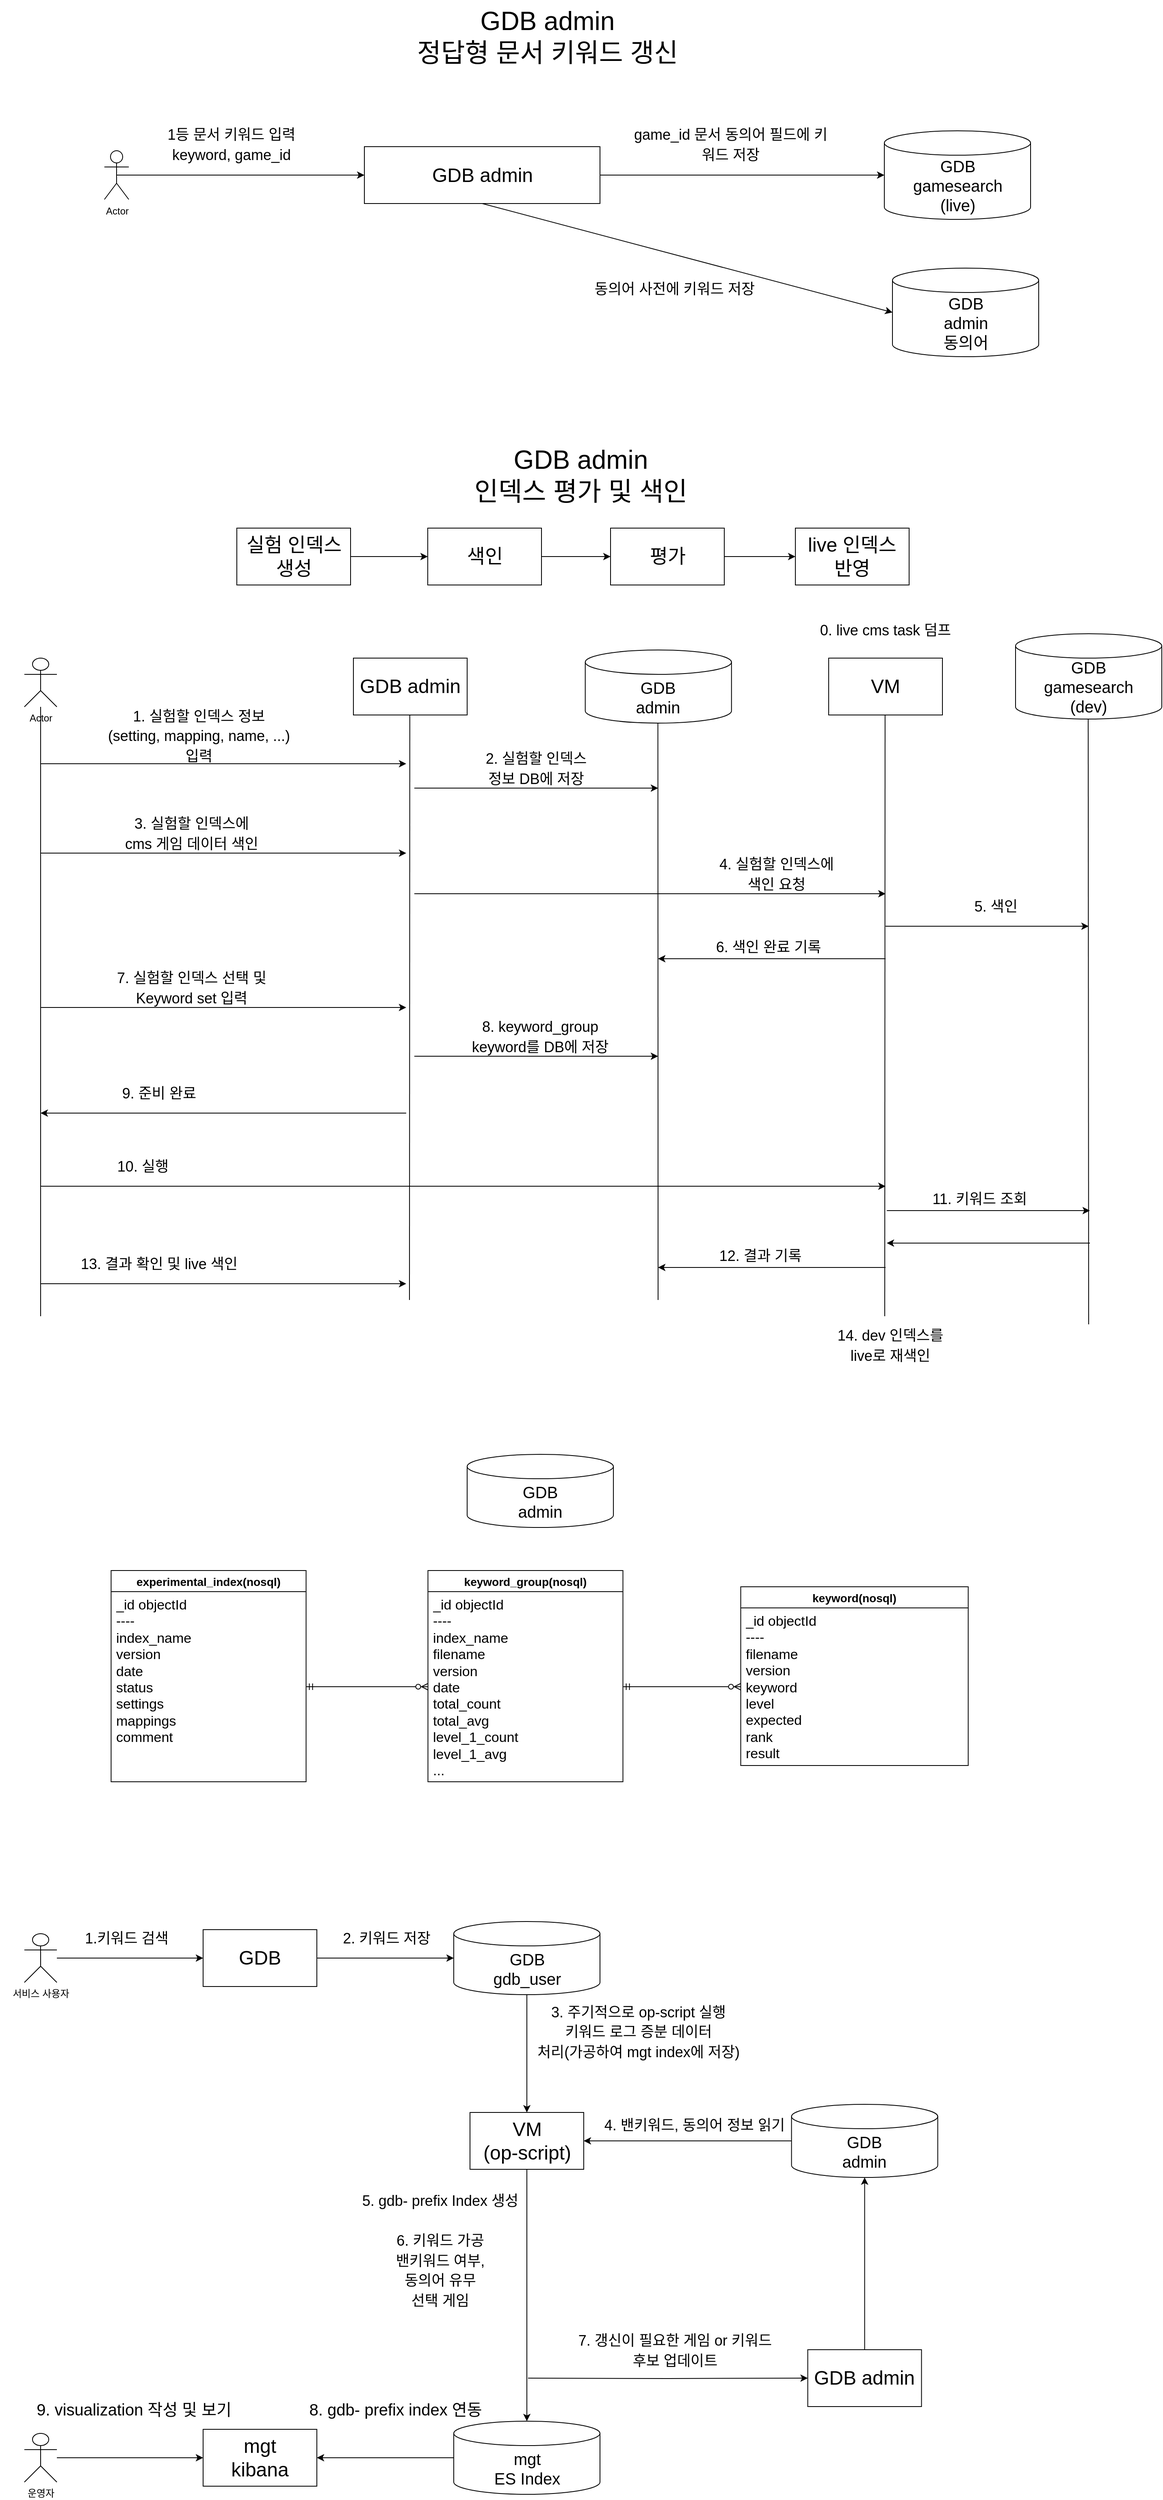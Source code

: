 <mxfile version="21.2.9" type="github">
  <diagram name="페이지-1" id="wMU4Spr5B8NG2VynbrcT">
    <mxGraphModel dx="6874" dy="-137" grid="1" gridSize="10" guides="1" tooltips="1" connect="1" arrows="1" fold="1" page="1" pageScale="1" pageWidth="827" pageHeight="1169" math="0" shadow="0">
      <root>
        <mxCell id="0" />
        <mxCell id="1" parent="0" />
        <mxCell id="kOj9zgRLDcuydEbsRaON-1" value="&lt;span style=&quot;font-size: 32px;&quot;&gt;GDB admin&lt;br&gt;정답형 문서 키워드 갱신&lt;br&gt;&lt;/span&gt;" style="text;html=1;strokeColor=none;fillColor=none;align=center;verticalAlign=middle;whiteSpace=wrap;rounded=0;" parent="1" vertex="1">
          <mxGeometry x="-4431.5" y="1200" width="510" height="90" as="geometry" />
        </mxCell>
        <mxCell id="kOj9zgRLDcuydEbsRaON-2" value="keyword_group(nosql)" style="swimlane;fontStyle=1;childLayout=stackLayout;horizontal=1;startSize=26;horizontalStack=0;resizeParent=1;resizeParentMax=0;resizeLast=0;collapsible=1;marginBottom=0;align=center;fontSize=14;" parent="1" vertex="1">
          <mxGeometry x="-4323.25" y="3133" width="240" height="260" as="geometry" />
        </mxCell>
        <mxCell id="kOj9zgRLDcuydEbsRaON-3" value="&lt;div&gt;_id objectId&lt;/div&gt;&lt;div&gt;----&lt;/div&gt;&lt;div&gt;index_name&lt;/div&gt;&lt;div&gt;filename&lt;/div&gt;&lt;div&gt;version&lt;/div&gt;&lt;div&gt;date&lt;/div&gt;&lt;div&gt;total_count&lt;/div&gt;&lt;div&gt;total_avg&lt;/div&gt;&lt;div&gt;level_1_count&lt;/div&gt;&lt;div&gt;&lt;span style=&quot;background-color: initial;&quot;&gt;level_1_avg&lt;/span&gt;&lt;/div&gt;&lt;div&gt;&lt;span style=&quot;background-color: initial;&quot;&gt;...&lt;/span&gt;&lt;/div&gt;" style="text;strokeColor=none;fillColor=none;spacingLeft=4;spacingRight=4;overflow=hidden;rotatable=0;points=[[0,0.5],[1,0.5]];portConstraint=eastwest;fontSize=17;whiteSpace=wrap;html=1;verticalAlign=top;spacingTop=0;horizontal=1;" parent="kOj9zgRLDcuydEbsRaON-2" vertex="1">
          <mxGeometry y="26" width="240" height="234" as="geometry" />
        </mxCell>
        <mxCell id="kOj9zgRLDcuydEbsRaON-4" value="keyword(nosql)" style="swimlane;fontStyle=1;childLayout=stackLayout;horizontal=1;startSize=26;horizontalStack=0;resizeParent=1;resizeParentMax=0;resizeLast=0;collapsible=1;marginBottom=0;align=center;fontSize=14;" parent="1" vertex="1">
          <mxGeometry x="-3938.25" y="3153" width="280" height="220" as="geometry" />
        </mxCell>
        <mxCell id="kOj9zgRLDcuydEbsRaON-5" value="_id objectId&lt;br&gt;----&lt;br&gt;filename&lt;br&gt;version&lt;br&gt;keyword&lt;br&gt;level&lt;br&gt;expected&lt;br&gt;rank&lt;br&gt;result" style="text;strokeColor=none;fillColor=none;spacingLeft=4;spacingRight=4;overflow=hidden;rotatable=0;points=[[0,0.5],[1,0.5]];portConstraint=eastwest;fontSize=17;whiteSpace=wrap;html=1;verticalAlign=top;spacingTop=0;horizontal=1;" parent="kOj9zgRLDcuydEbsRaON-4" vertex="1">
          <mxGeometry y="26" width="280" height="194" as="geometry" />
        </mxCell>
        <mxCell id="kOj9zgRLDcuydEbsRaON-16" value="Actor" style="shape=umlActor;verticalLabelPosition=bottom;verticalAlign=top;html=1;outlineConnect=0;" parent="1" vertex="1">
          <mxGeometry x="-4721.5" y="1385.5" width="30" height="60" as="geometry" />
        </mxCell>
        <mxCell id="kOj9zgRLDcuydEbsRaON-17" value="GDB admin" style="rounded=0;whiteSpace=wrap;html=1;fontSize=24;" parent="1" vertex="1">
          <mxGeometry x="-4401.5" y="1380.5" width="290" height="70" as="geometry" />
        </mxCell>
        <mxCell id="kOj9zgRLDcuydEbsRaON-18" value="" style="endArrow=classic;html=1;rounded=0;exitX=0.5;exitY=0.5;exitDx=0;exitDy=0;exitPerimeter=0;entryX=0;entryY=0.5;entryDx=0;entryDy=0;" parent="1" source="kOj9zgRLDcuydEbsRaON-16" target="kOj9zgRLDcuydEbsRaON-17" edge="1">
          <mxGeometry width="50" height="50" relative="1" as="geometry">
            <mxPoint x="-4101.5" y="1621.5" as="sourcePoint" />
            <mxPoint x="-4051.5" y="1571.5" as="targetPoint" />
          </mxGeometry>
        </mxCell>
        <mxCell id="kOj9zgRLDcuydEbsRaON-19" value="&lt;font style=&quot;font-size: 18px;&quot;&gt;1등 문서 키워드 입력&lt;br&gt;keyword, game_id&lt;/font&gt;" style="text;html=1;strokeColor=none;fillColor=none;align=center;verticalAlign=middle;whiteSpace=wrap;rounded=0;fontSize=20;" parent="1" vertex="1">
          <mxGeometry x="-4681.5" y="1331.5" width="231.5" height="90" as="geometry" />
        </mxCell>
        <mxCell id="kOj9zgRLDcuydEbsRaON-20" value="GDB&lt;br style=&quot;font-size: 20px;&quot;&gt;gamesearch&lt;br&gt;(live)" style="shape=cylinder3;whiteSpace=wrap;html=1;boundedLbl=1;backgroundOutline=1;size=15;fontSize=20;" parent="1" vertex="1">
          <mxGeometry x="-3761.5" y="1361" width="180" height="109" as="geometry" />
        </mxCell>
        <mxCell id="kOj9zgRLDcuydEbsRaON-21" value="GDB admin" style="rounded=0;whiteSpace=wrap;html=1;fontSize=24;" parent="1" vertex="1">
          <mxGeometry x="-4415" y="2010" width="140" height="70" as="geometry" />
        </mxCell>
        <mxCell id="kOj9zgRLDcuydEbsRaON-22" value="" style="endArrow=classic;html=1;rounded=0;exitX=1;exitY=0.5;exitDx=0;exitDy=0;entryX=0;entryY=0.5;entryDx=0;entryDy=0;entryPerimeter=0;" parent="1" source="kOj9zgRLDcuydEbsRaON-17" target="kOj9zgRLDcuydEbsRaON-20" edge="1">
          <mxGeometry width="50" height="50" relative="1" as="geometry">
            <mxPoint x="-4121.5" y="1441.5" as="sourcePoint" />
            <mxPoint x="-4051.5" y="1571.5" as="targetPoint" />
          </mxGeometry>
        </mxCell>
        <mxCell id="kOj9zgRLDcuydEbsRaON-23" value="&lt;span style=&quot;font-size: 18px;&quot;&gt;game_id 문서 동의어 필드에 키워드 저장&lt;br&gt;&lt;/span&gt;" style="text;html=1;strokeColor=none;fillColor=none;align=center;verticalAlign=middle;whiteSpace=wrap;rounded=0;fontSize=20;" parent="1" vertex="1">
          <mxGeometry x="-4070.75" y="1321.5" width="240.75" height="110" as="geometry" />
        </mxCell>
        <mxCell id="kOj9zgRLDcuydEbsRaON-24" value="" style="edgeStyle=entityRelationEdgeStyle;fontSize=12;html=1;endArrow=ERzeroToMany;startArrow=ERmandOne;rounded=0;exitX=1;exitY=0.5;exitDx=0;exitDy=0;" parent="1" source="kOj9zgRLDcuydEbsRaON-3" target="kOj9zgRLDcuydEbsRaON-5" edge="1">
          <mxGeometry width="100" height="100" relative="1" as="geometry">
            <mxPoint x="-4253.25" y="3303" as="sourcePoint" />
            <mxPoint x="-4153.25" y="3203" as="targetPoint" />
          </mxGeometry>
        </mxCell>
        <mxCell id="kOj9zgRLDcuydEbsRaON-25" value="Actor" style="shape=umlActor;verticalLabelPosition=bottom;verticalAlign=top;html=1;outlineConnect=0;" parent="1" vertex="1">
          <mxGeometry x="-4820" y="2010" width="40" height="60" as="geometry" />
        </mxCell>
        <mxCell id="kOj9zgRLDcuydEbsRaON-26" value="experimental_index(nosql)" style="swimlane;fontStyle=1;childLayout=stackLayout;horizontal=1;startSize=26;horizontalStack=0;resizeParent=1;resizeParentMax=0;resizeLast=0;collapsible=1;marginBottom=0;align=center;fontSize=14;" parent="1" vertex="1">
          <mxGeometry x="-4713.25" y="3133" width="240" height="260" as="geometry" />
        </mxCell>
        <mxCell id="kOj9zgRLDcuydEbsRaON-27" value="&lt;div&gt;_id objectId&lt;/div&gt;&lt;div&gt;----&lt;/div&gt;&lt;div&gt;index_name&lt;/div&gt;&lt;div&gt;version&lt;/div&gt;&lt;div&gt;date&lt;/div&gt;&lt;div&gt;status&lt;/div&gt;&lt;div&gt;settings&lt;/div&gt;&lt;div&gt;mappings&lt;/div&gt;&lt;div&gt;comment&lt;/div&gt;" style="text;strokeColor=none;fillColor=none;spacingLeft=4;spacingRight=4;overflow=hidden;rotatable=0;points=[[0,0.5],[1,0.5]];portConstraint=eastwest;fontSize=17;whiteSpace=wrap;html=1;verticalAlign=top;spacingTop=0;horizontal=1;" parent="kOj9zgRLDcuydEbsRaON-26" vertex="1">
          <mxGeometry y="26" width="240" height="234" as="geometry" />
        </mxCell>
        <mxCell id="kOj9zgRLDcuydEbsRaON-28" value="" style="edgeStyle=entityRelationEdgeStyle;fontSize=12;html=1;endArrow=ERzeroToMany;startArrow=ERmandOne;rounded=0;entryX=0;entryY=0.5;entryDx=0;entryDy=0;" parent="1" source="kOj9zgRLDcuydEbsRaON-27" target="kOj9zgRLDcuydEbsRaON-3" edge="1">
          <mxGeometry width="100" height="100" relative="1" as="geometry">
            <mxPoint x="-4073.25" y="3286" as="sourcePoint" />
            <mxPoint x="-3928.25" y="3286" as="targetPoint" />
          </mxGeometry>
        </mxCell>
        <mxCell id="kOj9zgRLDcuydEbsRaON-29" value="GDB&lt;br style=&quot;font-size: 20px;&quot;&gt;admin" style="shape=cylinder3;whiteSpace=wrap;html=1;boundedLbl=1;backgroundOutline=1;size=15;fontSize=20;" parent="1" vertex="1">
          <mxGeometry x="-4129.63" y="2000" width="180" height="90" as="geometry" />
        </mxCell>
        <mxCell id="kOj9zgRLDcuydEbsRaON-30" value="" style="endArrow=none;html=1;rounded=0;" parent="1" target="kOj9zgRLDcuydEbsRaON-25" edge="1">
          <mxGeometry width="50" height="50" relative="1" as="geometry">
            <mxPoint x="-4800" y="2820" as="sourcePoint" />
            <mxPoint x="-4670" y="2270" as="targetPoint" />
          </mxGeometry>
        </mxCell>
        <mxCell id="kOj9zgRLDcuydEbsRaON-31" value="" style="endArrow=none;html=1;rounded=0;" parent="1" edge="1">
          <mxGeometry width="50" height="50" relative="1" as="geometry">
            <mxPoint x="-4346" y="2800" as="sourcePoint" />
            <mxPoint x="-4345.59" y="2080" as="targetPoint" />
          </mxGeometry>
        </mxCell>
        <mxCell id="kOj9zgRLDcuydEbsRaON-32" value="" style="endArrow=classic;html=1;rounded=0;" parent="1" edge="1">
          <mxGeometry width="50" height="50" relative="1" as="geometry">
            <mxPoint x="-4800" y="2140" as="sourcePoint" />
            <mxPoint x="-4350" y="2140" as="targetPoint" />
          </mxGeometry>
        </mxCell>
        <mxCell id="kOj9zgRLDcuydEbsRaON-33" value="&lt;span style=&quot;font-size: 18px;&quot;&gt;1. 실험할 인덱스 정보&lt;br&gt;(setting, mapping, name, ...)&lt;br&gt;입력&lt;br&gt;&lt;/span&gt;" style="text;html=1;strokeColor=none;fillColor=none;align=center;verticalAlign=middle;whiteSpace=wrap;rounded=0;fontSize=20;" parent="1" vertex="1">
          <mxGeometry x="-4721.5" y="2060" width="231.5" height="90" as="geometry" />
        </mxCell>
        <mxCell id="kOj9zgRLDcuydEbsRaON-34" value="" style="endArrow=classic;html=1;rounded=0;" parent="1" edge="1">
          <mxGeometry width="50" height="50" relative="1" as="geometry">
            <mxPoint x="-4340" y="2170" as="sourcePoint" />
            <mxPoint x="-4040" y="2170" as="targetPoint" />
          </mxGeometry>
        </mxCell>
        <mxCell id="kOj9zgRLDcuydEbsRaON-35" value="" style="endArrow=none;html=1;rounded=0;" parent="1" edge="1">
          <mxGeometry width="50" height="50" relative="1" as="geometry">
            <mxPoint x="-4040" y="2800" as="sourcePoint" />
            <mxPoint x="-4040.22" y="2090" as="targetPoint" />
          </mxGeometry>
        </mxCell>
        <mxCell id="kOj9zgRLDcuydEbsRaON-36" value="&lt;span style=&quot;font-size: 18px;&quot;&gt;2. 실험할 인덱스&lt;br&gt;정보 DB에 저장&lt;/span&gt;" style="text;html=1;strokeColor=none;fillColor=none;align=center;verticalAlign=middle;whiteSpace=wrap;rounded=0;fontSize=20;" parent="1" vertex="1">
          <mxGeometry x="-4305.75" y="2100" width="231.5" height="90" as="geometry" />
        </mxCell>
        <mxCell id="kOj9zgRLDcuydEbsRaON-37" value="" style="endArrow=classic;html=1;rounded=0;" parent="1" edge="1">
          <mxGeometry width="50" height="50" relative="1" as="geometry">
            <mxPoint x="-4800" y="2250" as="sourcePoint" />
            <mxPoint x="-4350" y="2250" as="targetPoint" />
          </mxGeometry>
        </mxCell>
        <mxCell id="kOj9zgRLDcuydEbsRaON-38" value="&lt;span style=&quot;font-size: 18px;&quot;&gt;3. 실험할 인덱스에 &lt;br&gt;cms 게임 데이터 색인&lt;br&gt;&lt;/span&gt;" style="text;html=1;strokeColor=none;fillColor=none;align=center;verticalAlign=middle;whiteSpace=wrap;rounded=0;fontSize=20;" parent="1" vertex="1">
          <mxGeometry x="-4730" y="2180" width="231.5" height="90" as="geometry" />
        </mxCell>
        <mxCell id="kOj9zgRLDcuydEbsRaON-39" value="" style="endArrow=classic;html=1;rounded=0;" parent="1" edge="1">
          <mxGeometry width="50" height="50" relative="1" as="geometry">
            <mxPoint x="-4340" y="2300" as="sourcePoint" />
            <mxPoint x="-3760" y="2300" as="targetPoint" />
          </mxGeometry>
        </mxCell>
        <mxCell id="kOj9zgRLDcuydEbsRaON-41" value="VM" style="rounded=0;whiteSpace=wrap;html=1;fontSize=24;" parent="1" vertex="1">
          <mxGeometry x="-3830" y="2010" width="140" height="70" as="geometry" />
        </mxCell>
        <mxCell id="kOj9zgRLDcuydEbsRaON-42" value="" style="endArrow=none;html=1;rounded=0;" parent="1" edge="1">
          <mxGeometry width="50" height="50" relative="1" as="geometry">
            <mxPoint x="-3761" y="2820" as="sourcePoint" />
            <mxPoint x="-3760.59" y="2080" as="targetPoint" />
          </mxGeometry>
        </mxCell>
        <mxCell id="kOj9zgRLDcuydEbsRaON-43" value="&lt;span style=&quot;font-size: 18px;&quot;&gt;4. 실험할 인덱스에 &lt;br&gt;색인 요청&lt;/span&gt;" style="text;html=1;strokeColor=none;fillColor=none;align=center;verticalAlign=middle;whiteSpace=wrap;rounded=0;fontSize=20;" parent="1" vertex="1">
          <mxGeometry x="-4010" y="2230" width="231.5" height="90" as="geometry" />
        </mxCell>
        <mxCell id="kOj9zgRLDcuydEbsRaON-44" value="" style="endArrow=classic;html=1;rounded=0;" parent="1" edge="1">
          <mxGeometry width="50" height="50" relative="1" as="geometry">
            <mxPoint x="-3760" y="2380" as="sourcePoint" />
            <mxPoint x="-4040" y="2380" as="targetPoint" />
          </mxGeometry>
        </mxCell>
        <mxCell id="kOj9zgRLDcuydEbsRaON-45" value="GDB&lt;br&gt;gamesearch&lt;br&gt;(dev)" style="shape=cylinder3;whiteSpace=wrap;html=1;boundedLbl=1;backgroundOutline=1;size=15;fontSize=20;" parent="1" vertex="1">
          <mxGeometry x="-3600" y="1980" width="180" height="105" as="geometry" />
        </mxCell>
        <mxCell id="kOj9zgRLDcuydEbsRaON-46" value="" style="endArrow=classic;html=1;rounded=0;" parent="1" edge="1">
          <mxGeometry width="50" height="50" relative="1" as="geometry">
            <mxPoint x="-3760" y="2340" as="sourcePoint" />
            <mxPoint x="-3510" y="2340" as="targetPoint" />
          </mxGeometry>
        </mxCell>
        <mxCell id="kOj9zgRLDcuydEbsRaON-47" value="" style="endArrow=none;html=1;rounded=0;" parent="1" edge="1">
          <mxGeometry width="50" height="50" relative="1" as="geometry">
            <mxPoint x="-3510" y="2830" as="sourcePoint" />
            <mxPoint x="-3510.59" y="2085" as="targetPoint" />
          </mxGeometry>
        </mxCell>
        <mxCell id="kOj9zgRLDcuydEbsRaON-48" value="&lt;span style=&quot;font-size: 18px;&quot;&gt;5. 색인&lt;/span&gt;" style="text;html=1;strokeColor=none;fillColor=none;align=center;verticalAlign=middle;whiteSpace=wrap;rounded=0;fontSize=20;" parent="1" vertex="1">
          <mxGeometry x="-3740" y="2270" width="231.5" height="90" as="geometry" />
        </mxCell>
        <mxCell id="kOj9zgRLDcuydEbsRaON-49" value="&lt;span style=&quot;font-size: 18px;&quot;&gt;6. 색인 완료 기록&lt;/span&gt;" style="text;html=1;strokeColor=none;fillColor=none;align=center;verticalAlign=middle;whiteSpace=wrap;rounded=0;fontSize=20;" parent="1" vertex="1">
          <mxGeometry x="-4020" y="2320" width="231.5" height="90" as="geometry" />
        </mxCell>
        <mxCell id="kOj9zgRLDcuydEbsRaON-50" value="" style="endArrow=classic;html=1;rounded=0;" parent="1" edge="1">
          <mxGeometry width="50" height="50" relative="1" as="geometry">
            <mxPoint x="-4800" y="2440" as="sourcePoint" />
            <mxPoint x="-4350" y="2440" as="targetPoint" />
          </mxGeometry>
        </mxCell>
        <mxCell id="kOj9zgRLDcuydEbsRaON-51" value="&lt;span style=&quot;font-size: 18px;&quot;&gt;7. 실험할 인덱스 선택 및 Keyword set 입력&lt;br&gt;&lt;/span&gt;" style="text;html=1;strokeColor=none;fillColor=none;align=center;verticalAlign=middle;whiteSpace=wrap;rounded=0;fontSize=20;" parent="1" vertex="1">
          <mxGeometry x="-4730" y="2370" width="231.5" height="90" as="geometry" />
        </mxCell>
        <mxCell id="kOj9zgRLDcuydEbsRaON-52" value="" style="endArrow=classic;html=1;rounded=0;" parent="1" edge="1">
          <mxGeometry width="50" height="50" relative="1" as="geometry">
            <mxPoint x="-4340" y="2500" as="sourcePoint" />
            <mxPoint x="-4040" y="2500" as="targetPoint" />
          </mxGeometry>
        </mxCell>
        <mxCell id="kOj9zgRLDcuydEbsRaON-53" value="&lt;span style=&quot;font-size: 18px;&quot;&gt;8. keyword_group&lt;br&gt;keyword를 DB에 저장&lt;br&gt;&lt;/span&gt;" style="text;html=1;strokeColor=none;fillColor=none;align=center;verticalAlign=middle;whiteSpace=wrap;rounded=0;fontSize=20;" parent="1" vertex="1">
          <mxGeometry x="-4301.5" y="2430" width="231.5" height="90" as="geometry" />
        </mxCell>
        <mxCell id="kOj9zgRLDcuydEbsRaON-54" value="" style="endArrow=classic;html=1;rounded=0;" parent="1" edge="1">
          <mxGeometry width="50" height="50" relative="1" as="geometry">
            <mxPoint x="-4350" y="2570" as="sourcePoint" />
            <mxPoint x="-4800" y="2570" as="targetPoint" />
          </mxGeometry>
        </mxCell>
        <mxCell id="kOj9zgRLDcuydEbsRaON-55" value="&lt;span style=&quot;font-size: 18px;&quot;&gt;9. 준비 완료&lt;br&gt;&lt;/span&gt;" style="text;html=1;strokeColor=none;fillColor=none;align=center;verticalAlign=middle;whiteSpace=wrap;rounded=0;fontSize=20;" parent="1" vertex="1">
          <mxGeometry x="-4770" y="2500" width="231.5" height="90" as="geometry" />
        </mxCell>
        <mxCell id="kOj9zgRLDcuydEbsRaON-56" value="" style="endArrow=classic;html=1;rounded=0;" parent="1" edge="1">
          <mxGeometry width="50" height="50" relative="1" as="geometry">
            <mxPoint x="-4800" y="2660" as="sourcePoint" />
            <mxPoint x="-3760" y="2660" as="targetPoint" />
          </mxGeometry>
        </mxCell>
        <mxCell id="kOj9zgRLDcuydEbsRaON-57" value="&lt;span style=&quot;font-size: 18px;&quot;&gt;10. 실행&lt;br&gt;&lt;/span&gt;" style="text;html=1;strokeColor=none;fillColor=none;align=center;verticalAlign=middle;whiteSpace=wrap;rounded=0;fontSize=20;" parent="1" vertex="1">
          <mxGeometry x="-4790" y="2590" width="231.5" height="90" as="geometry" />
        </mxCell>
        <mxCell id="kOj9zgRLDcuydEbsRaON-58" value="" style="endArrow=classic;html=1;rounded=0;" parent="1" edge="1">
          <mxGeometry width="50" height="50" relative="1" as="geometry">
            <mxPoint x="-3758.5" y="2690" as="sourcePoint" />
            <mxPoint x="-3508.5" y="2690" as="targetPoint" />
          </mxGeometry>
        </mxCell>
        <mxCell id="kOj9zgRLDcuydEbsRaON-59" value="" style="endArrow=classic;html=1;rounded=0;" parent="1" edge="1">
          <mxGeometry width="50" height="50" relative="1" as="geometry">
            <mxPoint x="-3508.5" y="2730" as="sourcePoint" />
            <mxPoint x="-3758.5" y="2730" as="targetPoint" />
          </mxGeometry>
        </mxCell>
        <mxCell id="kOj9zgRLDcuydEbsRaON-60" value="" style="endArrow=classic;html=1;rounded=0;" parent="1" edge="1">
          <mxGeometry width="50" height="50" relative="1" as="geometry">
            <mxPoint x="-3760" y="2760" as="sourcePoint" />
            <mxPoint x="-4040" y="2760" as="targetPoint" />
          </mxGeometry>
        </mxCell>
        <mxCell id="kOj9zgRLDcuydEbsRaON-61" value="&lt;span style=&quot;font-size: 18px;&quot;&gt;12. 결과 기록&lt;/span&gt;" style="text;html=1;strokeColor=none;fillColor=none;align=center;verticalAlign=middle;whiteSpace=wrap;rounded=0;fontSize=20;" parent="1" vertex="1">
          <mxGeometry x="-4030" y="2700" width="231.5" height="90" as="geometry" />
        </mxCell>
        <mxCell id="kOj9zgRLDcuydEbsRaON-62" value="&lt;span style=&quot;font-size: 18px;&quot;&gt;11. 키워드 조회&lt;/span&gt;" style="text;html=1;strokeColor=none;fillColor=none;align=center;verticalAlign=middle;whiteSpace=wrap;rounded=0;fontSize=20;" parent="1" vertex="1">
          <mxGeometry x="-3760" y="2630" width="231.5" height="90" as="geometry" />
        </mxCell>
        <mxCell id="kOj9zgRLDcuydEbsRaON-63" value="" style="endArrow=classic;html=1;rounded=0;" parent="1" edge="1">
          <mxGeometry width="50" height="50" relative="1" as="geometry">
            <mxPoint x="-4800" y="2780" as="sourcePoint" />
            <mxPoint x="-4350" y="2780" as="targetPoint" />
          </mxGeometry>
        </mxCell>
        <mxCell id="kOj9zgRLDcuydEbsRaON-64" value="&lt;span style=&quot;font-size: 18px;&quot;&gt;13. 결과 확인 및 live 색인&lt;br&gt;&lt;/span&gt;" style="text;html=1;strokeColor=none;fillColor=none;align=center;verticalAlign=middle;whiteSpace=wrap;rounded=0;fontSize=20;" parent="1" vertex="1">
          <mxGeometry x="-4770" y="2710" width="231.5" height="90" as="geometry" />
        </mxCell>
        <mxCell id="kOj9zgRLDcuydEbsRaON-65" value="&lt;span style=&quot;font-size: 18px;&quot;&gt;0. live cms task 덤프&lt;br&gt;&lt;/span&gt;" style="text;html=1;strokeColor=none;fillColor=none;align=center;verticalAlign=middle;whiteSpace=wrap;rounded=0;fontSize=20;" parent="1" vertex="1">
          <mxGeometry x="-3875.75" y="1930" width="231.5" height="90" as="geometry" />
        </mxCell>
        <mxCell id="kOj9zgRLDcuydEbsRaON-66" value="&lt;span style=&quot;font-size: 18px;&quot;&gt;14. dev 인덱스를 &lt;br&gt;live로 재색인&lt;br&gt;&lt;/span&gt;" style="text;html=1;strokeColor=none;fillColor=none;align=center;verticalAlign=middle;whiteSpace=wrap;rounded=0;fontSize=20;" parent="1" vertex="1">
          <mxGeometry x="-3870" y="2810" width="231.5" height="90" as="geometry" />
        </mxCell>
        <mxCell id="xoKeOdRZfIXwxLfYwCdb-1" value="&lt;span style=&quot;font-size: 32px;&quot;&gt;GDB admin&lt;br&gt;인덱스 평가 및 색인&lt;br&gt;&lt;/span&gt;" style="text;html=1;strokeColor=none;fillColor=none;align=center;verticalAlign=middle;whiteSpace=wrap;rounded=0;" vertex="1" parent="1">
          <mxGeometry x="-4390.0" y="1740" width="510" height="90" as="geometry" />
        </mxCell>
        <mxCell id="xoKeOdRZfIXwxLfYwCdb-3" value="GDB&lt;br style=&quot;font-size: 20px;&quot;&gt;admin" style="shape=cylinder3;whiteSpace=wrap;html=1;boundedLbl=1;backgroundOutline=1;size=15;fontSize=20;" vertex="1" parent="1">
          <mxGeometry x="-4275" y="2990" width="180" height="90" as="geometry" />
        </mxCell>
        <mxCell id="xoKeOdRZfIXwxLfYwCdb-4" value="실험 인덱스 생성" style="rounded=0;whiteSpace=wrap;html=1;fontSize=24;" vertex="1" parent="1">
          <mxGeometry x="-4558.5" y="1850" width="140" height="70" as="geometry" />
        </mxCell>
        <mxCell id="xoKeOdRZfIXwxLfYwCdb-5" value="색인" style="rounded=0;whiteSpace=wrap;html=1;fontSize=24;" vertex="1" parent="1">
          <mxGeometry x="-4323.5" y="1850" width="140" height="70" as="geometry" />
        </mxCell>
        <mxCell id="xoKeOdRZfIXwxLfYwCdb-6" value="평가" style="rounded=0;whiteSpace=wrap;html=1;fontSize=24;" vertex="1" parent="1">
          <mxGeometry x="-4098.5" y="1850" width="140" height="70" as="geometry" />
        </mxCell>
        <mxCell id="xoKeOdRZfIXwxLfYwCdb-7" value="live 인덱스&lt;br&gt;반영" style="rounded=0;whiteSpace=wrap;html=1;fontSize=24;" vertex="1" parent="1">
          <mxGeometry x="-3871" y="1850" width="140" height="70" as="geometry" />
        </mxCell>
        <mxCell id="xoKeOdRZfIXwxLfYwCdb-9" value="" style="endArrow=classic;html=1;rounded=0;exitX=1;exitY=0.5;exitDx=0;exitDy=0;entryX=0;entryY=0.5;entryDx=0;entryDy=0;" edge="1" parent="1" source="xoKeOdRZfIXwxLfYwCdb-4" target="xoKeOdRZfIXwxLfYwCdb-5">
          <mxGeometry width="50" height="50" relative="1" as="geometry">
            <mxPoint x="-4108.5" y="1700" as="sourcePoint" />
            <mxPoint x="-4058.5" y="1650" as="targetPoint" />
          </mxGeometry>
        </mxCell>
        <mxCell id="xoKeOdRZfIXwxLfYwCdb-10" value="" style="endArrow=classic;html=1;rounded=0;exitX=1;exitY=0.5;exitDx=0;exitDy=0;entryX=0;entryY=0.5;entryDx=0;entryDy=0;" edge="1" parent="1" source="xoKeOdRZfIXwxLfYwCdb-5" target="xoKeOdRZfIXwxLfYwCdb-6">
          <mxGeometry width="50" height="50" relative="1" as="geometry">
            <mxPoint x="-4408.5" y="1895" as="sourcePoint" />
            <mxPoint x="-4313.5" y="1895" as="targetPoint" />
          </mxGeometry>
        </mxCell>
        <mxCell id="xoKeOdRZfIXwxLfYwCdb-13" value="" style="endArrow=classic;html=1;rounded=0;exitX=1;exitY=0.5;exitDx=0;exitDy=0;entryX=0;entryY=0.5;entryDx=0;entryDy=0;" edge="1" parent="1" source="xoKeOdRZfIXwxLfYwCdb-6" target="xoKeOdRZfIXwxLfYwCdb-7">
          <mxGeometry width="50" height="50" relative="1" as="geometry">
            <mxPoint x="-4163.5" y="1905" as="sourcePoint" />
            <mxPoint x="-4078.5" y="1905" as="targetPoint" />
          </mxGeometry>
        </mxCell>
        <mxCell id="xoKeOdRZfIXwxLfYwCdb-14" value="GDB&lt;br&gt;admin&lt;br&gt;동의어" style="shape=cylinder3;whiteSpace=wrap;html=1;boundedLbl=1;backgroundOutline=1;size=15;fontSize=20;" vertex="1" parent="1">
          <mxGeometry x="-3751.5" y="1530" width="180" height="109" as="geometry" />
        </mxCell>
        <mxCell id="xoKeOdRZfIXwxLfYwCdb-17" value="" style="endArrow=classic;html=1;rounded=0;exitX=0.5;exitY=1;exitDx=0;exitDy=0;entryX=0;entryY=0.5;entryDx=0;entryDy=0;entryPerimeter=0;" edge="1" parent="1" source="kOj9zgRLDcuydEbsRaON-17" target="xoKeOdRZfIXwxLfYwCdb-14">
          <mxGeometry width="50" height="50" relative="1" as="geometry">
            <mxPoint x="-4270" y="1570" as="sourcePoint" />
            <mxPoint x="-4220" y="1520" as="targetPoint" />
          </mxGeometry>
        </mxCell>
        <mxCell id="xoKeOdRZfIXwxLfYwCdb-18" value="&lt;span style=&quot;font-size: 18px;&quot;&gt;동의어 사전에 키워드 저장&lt;br&gt;&lt;/span&gt;" style="text;html=1;strokeColor=none;fillColor=none;align=center;verticalAlign=middle;whiteSpace=wrap;rounded=0;fontSize=20;" vertex="1" parent="1">
          <mxGeometry x="-4140" y="1500" width="240.75" height="110" as="geometry" />
        </mxCell>
        <mxCell id="xoKeOdRZfIXwxLfYwCdb-24" value="" style="edgeStyle=orthogonalEdgeStyle;rounded=0;orthogonalLoop=1;jettySize=auto;html=1;entryX=0;entryY=0.5;entryDx=0;entryDy=0;" edge="1" parent="1" source="xoKeOdRZfIXwxLfYwCdb-19" target="xoKeOdRZfIXwxLfYwCdb-20">
          <mxGeometry relative="1" as="geometry">
            <mxPoint x="-4720" y="3610" as="targetPoint" />
          </mxGeometry>
        </mxCell>
        <mxCell id="xoKeOdRZfIXwxLfYwCdb-19" value="서비스 사용자" style="shape=umlActor;verticalLabelPosition=bottom;verticalAlign=top;html=1;outlineConnect=0;" vertex="1" parent="1">
          <mxGeometry x="-4820" y="3580" width="40" height="60" as="geometry" />
        </mxCell>
        <mxCell id="xoKeOdRZfIXwxLfYwCdb-27" value="" style="edgeStyle=orthogonalEdgeStyle;rounded=0;orthogonalLoop=1;jettySize=auto;html=1;entryX=0;entryY=0.5;entryDx=0;entryDy=0;entryPerimeter=0;" edge="1" parent="1" source="xoKeOdRZfIXwxLfYwCdb-20" target="xoKeOdRZfIXwxLfYwCdb-25">
          <mxGeometry relative="1" as="geometry">
            <mxPoint x="-4385.75" y="3610" as="targetPoint" />
          </mxGeometry>
        </mxCell>
        <mxCell id="xoKeOdRZfIXwxLfYwCdb-20" value="GDB" style="rounded=0;whiteSpace=wrap;html=1;fontSize=24;" vertex="1" parent="1">
          <mxGeometry x="-4600" y="3575" width="140" height="70" as="geometry" />
        </mxCell>
        <mxCell id="xoKeOdRZfIXwxLfYwCdb-29" style="edgeStyle=orthogonalEdgeStyle;rounded=0;orthogonalLoop=1;jettySize=auto;html=1;exitX=0.5;exitY=1;exitDx=0;exitDy=0;exitPerimeter=0;" edge="1" parent="1" source="xoKeOdRZfIXwxLfYwCdb-25" target="xoKeOdRZfIXwxLfYwCdb-28">
          <mxGeometry relative="1" as="geometry" />
        </mxCell>
        <mxCell id="xoKeOdRZfIXwxLfYwCdb-25" value="GDB&lt;br style=&quot;font-size: 20px;&quot;&gt;gdb_user" style="shape=cylinder3;whiteSpace=wrap;html=1;boundedLbl=1;backgroundOutline=1;size=15;fontSize=20;" vertex="1" parent="1">
          <mxGeometry x="-4291.5" y="3565" width="180" height="90" as="geometry" />
        </mxCell>
        <mxCell id="xoKeOdRZfIXwxLfYwCdb-31" style="edgeStyle=orthogonalEdgeStyle;rounded=0;orthogonalLoop=1;jettySize=auto;html=1;" edge="1" parent="1" source="xoKeOdRZfIXwxLfYwCdb-28" target="xoKeOdRZfIXwxLfYwCdb-30">
          <mxGeometry relative="1" as="geometry">
            <mxPoint x="-4211.5" y="4110" as="sourcePoint" />
          </mxGeometry>
        </mxCell>
        <mxCell id="xoKeOdRZfIXwxLfYwCdb-28" value="VM&lt;br&gt;(op-script)" style="rounded=0;whiteSpace=wrap;html=1;fontSize=24;" vertex="1" parent="1">
          <mxGeometry x="-4271.5" y="3800" width="140" height="70" as="geometry" />
        </mxCell>
        <mxCell id="xoKeOdRZfIXwxLfYwCdb-33" style="edgeStyle=orthogonalEdgeStyle;rounded=0;orthogonalLoop=1;jettySize=auto;html=1;entryX=1;entryY=0.5;entryDx=0;entryDy=0;" edge="1" parent="1" source="xoKeOdRZfIXwxLfYwCdb-30" target="xoKeOdRZfIXwxLfYwCdb-32">
          <mxGeometry relative="1" as="geometry" />
        </mxCell>
        <mxCell id="xoKeOdRZfIXwxLfYwCdb-30" value="mgt&lt;br&gt;ES Index" style="shape=cylinder3;whiteSpace=wrap;html=1;boundedLbl=1;backgroundOutline=1;size=15;fontSize=20;" vertex="1" parent="1">
          <mxGeometry x="-4291.5" y="4180" width="180" height="90" as="geometry" />
        </mxCell>
        <mxCell id="xoKeOdRZfIXwxLfYwCdb-32" value="mgt&lt;br&gt;kibana" style="rounded=0;whiteSpace=wrap;html=1;fontSize=24;" vertex="1" parent="1">
          <mxGeometry x="-4600" y="4190" width="140" height="70" as="geometry" />
        </mxCell>
        <mxCell id="xoKeOdRZfIXwxLfYwCdb-35" style="edgeStyle=orthogonalEdgeStyle;rounded=0;orthogonalLoop=1;jettySize=auto;html=1;entryX=0;entryY=0.5;entryDx=0;entryDy=0;" edge="1" parent="1" source="xoKeOdRZfIXwxLfYwCdb-34" target="xoKeOdRZfIXwxLfYwCdb-32">
          <mxGeometry relative="1" as="geometry" />
        </mxCell>
        <mxCell id="xoKeOdRZfIXwxLfYwCdb-34" value="운영자" style="shape=umlActor;verticalLabelPosition=bottom;verticalAlign=top;html=1;outlineConnect=0;" vertex="1" parent="1">
          <mxGeometry x="-4820" y="4195" width="40" height="60" as="geometry" />
        </mxCell>
        <mxCell id="xoKeOdRZfIXwxLfYwCdb-36" value="&lt;span style=&quot;font-size: 18px;&quot;&gt;1.키워드 검색&lt;br&gt;&lt;/span&gt;" style="text;html=1;strokeColor=none;fillColor=none;align=center;verticalAlign=middle;whiteSpace=wrap;rounded=0;fontSize=20;" vertex="1" parent="1">
          <mxGeometry x="-4810" y="3540" width="231.5" height="90" as="geometry" />
        </mxCell>
        <mxCell id="xoKeOdRZfIXwxLfYwCdb-37" value="&lt;span style=&quot;font-size: 18px;&quot;&gt;2. 키워드 저장&lt;br&gt;&lt;/span&gt;" style="text;html=1;strokeColor=none;fillColor=none;align=center;verticalAlign=middle;whiteSpace=wrap;rounded=0;fontSize=20;" vertex="1" parent="1">
          <mxGeometry x="-4490" y="3540" width="231.5" height="90" as="geometry" />
        </mxCell>
        <mxCell id="xoKeOdRZfIXwxLfYwCdb-38" value="&lt;span style=&quot;font-size: 18px;&quot;&gt;3. 주기적으로 op-script 실행&lt;br&gt;키워드 로그 증분 데이터 &lt;br&gt;처리(가공하여 mgt index에 저장)&lt;br&gt;&lt;/span&gt;" style="text;html=1;strokeColor=none;fillColor=none;align=center;verticalAlign=middle;whiteSpace=wrap;rounded=0;fontSize=20;" vertex="1" parent="1">
          <mxGeometry x="-4229.25" y="3655" width="330" height="90" as="geometry" />
        </mxCell>
        <mxCell id="xoKeOdRZfIXwxLfYwCdb-39" value="&lt;span style=&quot;font-size: 18px;&quot;&gt;5. gdb- prefix Index 생성&lt;br&gt;&lt;br&gt;6. 키워드 가공&lt;br&gt;밴키워드 여부,&lt;br&gt;동의어 유무&lt;br&gt;선택 게임&lt;br&gt;&lt;/span&gt;" style="text;html=1;strokeColor=none;fillColor=none;align=center;verticalAlign=middle;whiteSpace=wrap;rounded=0;fontSize=20;" vertex="1" parent="1">
          <mxGeometry x="-4418.5" y="3830" width="220" height="278" as="geometry" />
        </mxCell>
        <mxCell id="xoKeOdRZfIXwxLfYwCdb-40" value="8. gdb- prefix index 연동" style="text;html=1;strokeColor=none;fillColor=none;align=center;verticalAlign=middle;whiteSpace=wrap;rounded=0;fontSize=20;" vertex="1" parent="1">
          <mxGeometry x="-4528.5" y="4120" width="330" height="90" as="geometry" />
        </mxCell>
        <mxCell id="xoKeOdRZfIXwxLfYwCdb-41" value="9. visualization 작성 및 보기" style="text;html=1;strokeColor=none;fillColor=none;align=center;verticalAlign=middle;whiteSpace=wrap;rounded=0;fontSize=20;" vertex="1" parent="1">
          <mxGeometry x="-4850" y="4120" width="330" height="90" as="geometry" />
        </mxCell>
        <mxCell id="xoKeOdRZfIXwxLfYwCdb-43" style="edgeStyle=orthogonalEdgeStyle;rounded=0;orthogonalLoop=1;jettySize=auto;html=1;entryX=1;entryY=0.5;entryDx=0;entryDy=0;" edge="1" parent="1" source="xoKeOdRZfIXwxLfYwCdb-42" target="xoKeOdRZfIXwxLfYwCdb-28">
          <mxGeometry relative="1" as="geometry" />
        </mxCell>
        <mxCell id="xoKeOdRZfIXwxLfYwCdb-42" value="GDB&lt;br&gt;admin" style="shape=cylinder3;whiteSpace=wrap;html=1;boundedLbl=1;backgroundOutline=1;size=15;fontSize=20;" vertex="1" parent="1">
          <mxGeometry x="-3875.75" y="3790" width="180" height="90" as="geometry" />
        </mxCell>
        <mxCell id="xoKeOdRZfIXwxLfYwCdb-44" value="&lt;span style=&quot;font-size: 18px;&quot;&gt;4. 밴키워드, 동의어 정보 읽기&lt;br&gt;&lt;/span&gt;" style="text;html=1;strokeColor=none;fillColor=none;align=center;verticalAlign=middle;whiteSpace=wrap;rounded=0;fontSize=20;" vertex="1" parent="1">
          <mxGeometry x="-4160.37" y="3770" width="330" height="90" as="geometry" />
        </mxCell>
        <mxCell id="xoKeOdRZfIXwxLfYwCdb-49" style="edgeStyle=orthogonalEdgeStyle;rounded=0;orthogonalLoop=1;jettySize=auto;html=1;entryX=0.5;entryY=1;entryDx=0;entryDy=0;entryPerimeter=0;" edge="1" parent="1" source="xoKeOdRZfIXwxLfYwCdb-45" target="xoKeOdRZfIXwxLfYwCdb-42">
          <mxGeometry relative="1" as="geometry" />
        </mxCell>
        <mxCell id="xoKeOdRZfIXwxLfYwCdb-45" value="GDB admin" style="rounded=0;whiteSpace=wrap;html=1;fontSize=24;" vertex="1" parent="1">
          <mxGeometry x="-3855.75" y="4092" width="140" height="70" as="geometry" />
        </mxCell>
        <mxCell id="xoKeOdRZfIXwxLfYwCdb-46" style="edgeStyle=orthogonalEdgeStyle;rounded=0;orthogonalLoop=1;jettySize=auto;html=1;entryX=0;entryY=0.5;entryDx=0;entryDy=0;" edge="1" parent="1" target="xoKeOdRZfIXwxLfYwCdb-45">
          <mxGeometry relative="1" as="geometry">
            <mxPoint x="-4200" y="4127" as="sourcePoint" />
            <mxPoint x="-3912.13" y="4126.33" as="targetPoint" />
          </mxGeometry>
        </mxCell>
        <mxCell id="xoKeOdRZfIXwxLfYwCdb-47" value="&lt;span style=&quot;font-size: 18px;&quot;&gt;7. 갱신이 필요한 게임 or 키워드&lt;br&gt;후보 업데이트&lt;br&gt;&lt;/span&gt;" style="text;html=1;strokeColor=none;fillColor=none;align=center;verticalAlign=middle;whiteSpace=wrap;rounded=0;fontSize=20;" vertex="1" parent="1">
          <mxGeometry x="-4160.37" y="4047" width="281.5" height="90" as="geometry" />
        </mxCell>
      </root>
    </mxGraphModel>
  </diagram>
</mxfile>
